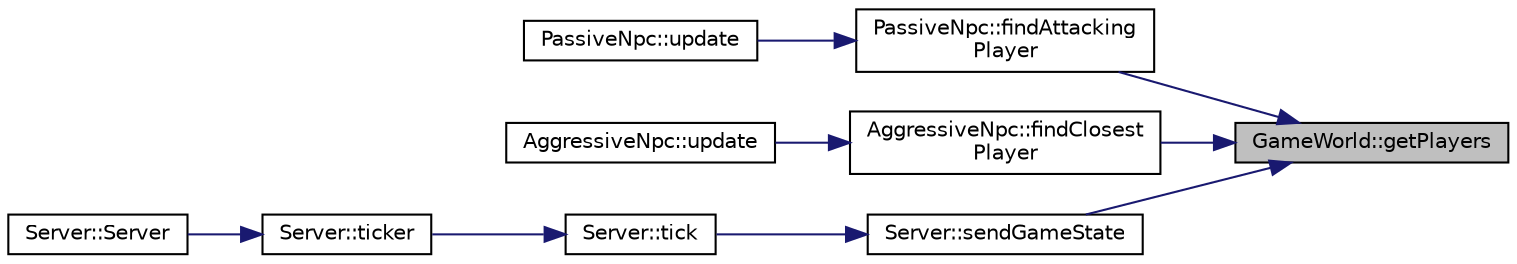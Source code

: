 digraph "GameWorld::getPlayers"
{
 // LATEX_PDF_SIZE
  edge [fontname="Helvetica",fontsize="10",labelfontname="Helvetica",labelfontsize="10"];
  node [fontname="Helvetica",fontsize="10",shape=record];
  rankdir="RL";
  Node1 [label="GameWorld::getPlayers",height=0.2,width=0.4,color="black", fillcolor="grey75", style="filled", fontcolor="black",tooltip=" "];
  Node1 -> Node2 [dir="back",color="midnightblue",fontsize="10",style="solid",fontname="Helvetica"];
  Node2 [label="PassiveNpc::findAttacking\lPlayer",height=0.2,width=0.4,color="black", fillcolor="white", style="filled",URL="$classPassiveNpc.html#a1d4367020137513d808174d8b243ec9e",tooltip="Finds out if there is a player attacking the PassiveNpc."];
  Node2 -> Node3 [dir="back",color="midnightblue",fontsize="10",style="solid",fontname="Helvetica"];
  Node3 [label="PassiveNpc::update",height=0.2,width=0.4,color="black", fillcolor="white", style="filled",URL="$classPassiveNpc.html#a09827b4717c77c7cbe16665ac954168d",tooltip="Updates the PassiveNpc."];
  Node1 -> Node4 [dir="back",color="midnightblue",fontsize="10",style="solid",fontname="Helvetica"];
  Node4 [label="AggressiveNpc::findClosest\lPlayer",height=0.2,width=0.4,color="black", fillcolor="white", style="filled",URL="$classAggressiveNpc.html#a37453d355991dae967fcea1baafb72e3",tooltip="Finds the closest player to the AggressiveNpc."];
  Node4 -> Node5 [dir="back",color="midnightblue",fontsize="10",style="solid",fontname="Helvetica"];
  Node5 [label="AggressiveNpc::update",height=0.2,width=0.4,color="black", fillcolor="white", style="filled",URL="$classAggressiveNpc.html#ac9bad388273f1b1f1ab9ba59b83f089f",tooltip="Updates the AggressiveNpc."];
  Node1 -> Node6 [dir="back",color="midnightblue",fontsize="10",style="solid",fontname="Helvetica"];
  Node6 [label="Server::sendGameState",height=0.2,width=0.4,color="black", fillcolor="white", style="filled",URL="$classServer.html#a2252e5384a7a5e755c200c104d745fcb",tooltip="Sends the current gamestate to connected clients."];
  Node6 -> Node7 [dir="back",color="midnightblue",fontsize="10",style="solid",fontname="Helvetica"];
  Node7 [label="Server::tick",height=0.2,width=0.4,color="black", fillcolor="white", style="filled",URL="$classServer.html#a2dd422dc25689dc106a6d5fe1d3b3298",tooltip="Function that updates the gamestate on each server tick, called by ticker()"];
  Node7 -> Node8 [dir="back",color="midnightblue",fontsize="10",style="solid",fontname="Helvetica"];
  Node8 [label="Server::ticker",height=0.2,width=0.4,color="black", fillcolor="white", style="filled",URL="$classServer.html#a68a715891c8ac1659bf27c3796c12052",tooltip="Timer function that is used to start server ticks, runs on a separate thread."];
  Node8 -> Node9 [dir="back",color="midnightblue",fontsize="10",style="solid",fontname="Helvetica"];
  Node9 [label="Server::Server",height=0.2,width=0.4,color="black", fillcolor="white", style="filled",URL="$classServer.html#ad5ec9462b520e59f7ea831e157ee5e59",tooltip=" "];
}
